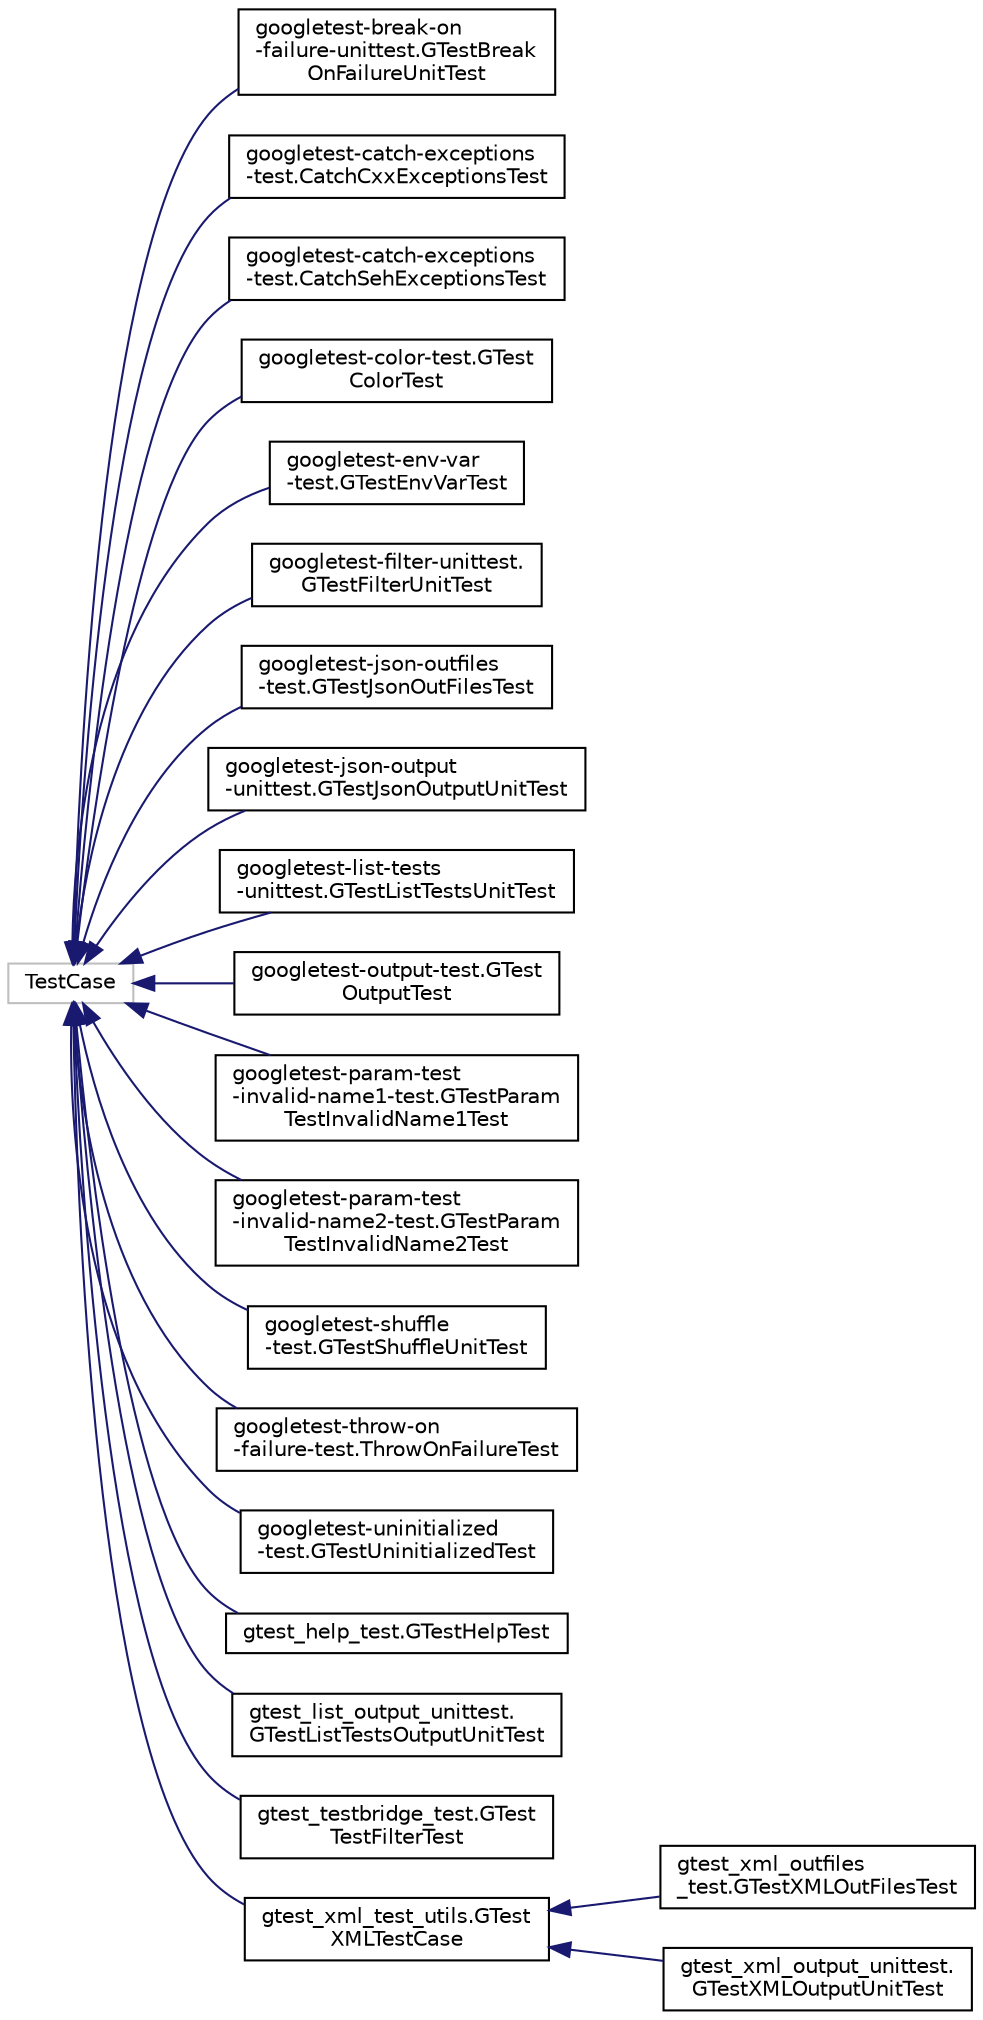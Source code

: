 digraph "Graphical Class Hierarchy"
{
  edge [fontname="Helvetica",fontsize="10",labelfontname="Helvetica",labelfontsize="10"];
  node [fontname="Helvetica",fontsize="10",shape=record];
  rankdir="LR";
  Node201 [label="TestCase",height=0.2,width=0.4,color="grey75", fillcolor="white", style="filled"];
  Node201 -> Node0 [dir="back",color="midnightblue",fontsize="10",style="solid",fontname="Helvetica"];
  Node0 [label="googletest-break-on\l-failure-unittest.GTestBreak\lOnFailureUnitTest",height=0.2,width=0.4,color="black", fillcolor="white", style="filled",URL="$classgoogletest-break-on-failure-unittest_1_1GTestBreakOnFailureUnitTest.html"];
  Node201 -> Node203 [dir="back",color="midnightblue",fontsize="10",style="solid",fontname="Helvetica"];
  Node203 [label="googletest-catch-exceptions\l-test.CatchCxxExceptionsTest",height=0.2,width=0.4,color="black", fillcolor="white", style="filled",URL="$classgoogletest-catch-exceptions-test_1_1CatchCxxExceptionsTest.html"];
  Node201 -> Node204 [dir="back",color="midnightblue",fontsize="10",style="solid",fontname="Helvetica"];
  Node204 [label="googletest-catch-exceptions\l-test.CatchSehExceptionsTest",height=0.2,width=0.4,color="black", fillcolor="white", style="filled",URL="$classgoogletest-catch-exceptions-test_1_1CatchSehExceptionsTest.html"];
  Node201 -> Node205 [dir="back",color="midnightblue",fontsize="10",style="solid",fontname="Helvetica"];
  Node205 [label="googletest-color-test.GTest\lColorTest",height=0.2,width=0.4,color="black", fillcolor="white", style="filled",URL="$classgoogletest-color-test_1_1GTestColorTest.html"];
  Node201 -> Node206 [dir="back",color="midnightblue",fontsize="10",style="solid",fontname="Helvetica"];
  Node206 [label="googletest-env-var\l-test.GTestEnvVarTest",height=0.2,width=0.4,color="black", fillcolor="white", style="filled",URL="$classgoogletest-env-var-test_1_1GTestEnvVarTest.html"];
  Node201 -> Node207 [dir="back",color="midnightblue",fontsize="10",style="solid",fontname="Helvetica"];
  Node207 [label="googletest-filter-unittest.\lGTestFilterUnitTest",height=0.2,width=0.4,color="black", fillcolor="white", style="filled",URL="$classgoogletest-filter-unittest_1_1GTestFilterUnitTest.html"];
  Node201 -> Node208 [dir="back",color="midnightblue",fontsize="10",style="solid",fontname="Helvetica"];
  Node208 [label="googletest-json-outfiles\l-test.GTestJsonOutFilesTest",height=0.2,width=0.4,color="black", fillcolor="white", style="filled",URL="$classgoogletest-json-outfiles-test_1_1GTestJsonOutFilesTest.html"];
  Node201 -> Node209 [dir="back",color="midnightblue",fontsize="10",style="solid",fontname="Helvetica"];
  Node209 [label="googletest-json-output\l-unittest.GTestJsonOutputUnitTest",height=0.2,width=0.4,color="black", fillcolor="white", style="filled",URL="$classgoogletest-json-output-unittest_1_1GTestJsonOutputUnitTest.html"];
  Node201 -> Node210 [dir="back",color="midnightblue",fontsize="10",style="solid",fontname="Helvetica"];
  Node210 [label="googletest-list-tests\l-unittest.GTestListTestsUnitTest",height=0.2,width=0.4,color="black", fillcolor="white", style="filled",URL="$classgoogletest-list-tests-unittest_1_1GTestListTestsUnitTest.html"];
  Node201 -> Node211 [dir="back",color="midnightblue",fontsize="10",style="solid",fontname="Helvetica"];
  Node211 [label="googletest-output-test.GTest\lOutputTest",height=0.2,width=0.4,color="black", fillcolor="white", style="filled",URL="$classgoogletest-output-test_1_1GTestOutputTest.html"];
  Node201 -> Node212 [dir="back",color="midnightblue",fontsize="10",style="solid",fontname="Helvetica"];
  Node212 [label="googletest-param-test\l-invalid-name1-test.GTestParam\lTestInvalidName1Test",height=0.2,width=0.4,color="black", fillcolor="white", style="filled",URL="$classgoogletest-param-test-invalid-name1-test_1_1GTestParamTestInvalidName1Test.html"];
  Node201 -> Node213 [dir="back",color="midnightblue",fontsize="10",style="solid",fontname="Helvetica"];
  Node213 [label="googletest-param-test\l-invalid-name2-test.GTestParam\lTestInvalidName2Test",height=0.2,width=0.4,color="black", fillcolor="white", style="filled",URL="$classgoogletest-param-test-invalid-name2-test_1_1GTestParamTestInvalidName2Test.html"];
  Node201 -> Node214 [dir="back",color="midnightblue",fontsize="10",style="solid",fontname="Helvetica"];
  Node214 [label="googletest-shuffle\l-test.GTestShuffleUnitTest",height=0.2,width=0.4,color="black", fillcolor="white", style="filled",URL="$classgoogletest-shuffle-test_1_1GTestShuffleUnitTest.html"];
  Node201 -> Node215 [dir="back",color="midnightblue",fontsize="10",style="solid",fontname="Helvetica"];
  Node215 [label="googletest-throw-on\l-failure-test.ThrowOnFailureTest",height=0.2,width=0.4,color="black", fillcolor="white", style="filled",URL="$classgoogletest-throw-on-failure-test_1_1ThrowOnFailureTest.html"];
  Node201 -> Node216 [dir="back",color="midnightblue",fontsize="10",style="solid",fontname="Helvetica"];
  Node216 [label="googletest-uninitialized\l-test.GTestUninitializedTest",height=0.2,width=0.4,color="black", fillcolor="white", style="filled",URL="$classgoogletest-uninitialized-test_1_1GTestUninitializedTest.html"];
  Node201 -> Node217 [dir="back",color="midnightblue",fontsize="10",style="solid",fontname="Helvetica"];
  Node217 [label="gtest_help_test.GTestHelpTest",height=0.2,width=0.4,color="black", fillcolor="white", style="filled",URL="$classgtest__help__test_1_1GTestHelpTest.html"];
  Node201 -> Node218 [dir="back",color="midnightblue",fontsize="10",style="solid",fontname="Helvetica"];
  Node218 [label="gtest_list_output_unittest.\lGTestListTestsOutputUnitTest",height=0.2,width=0.4,color="black", fillcolor="white", style="filled",URL="$classgtest__list__output__unittest_1_1GTestListTestsOutputUnitTest.html"];
  Node201 -> Node219 [dir="back",color="midnightblue",fontsize="10",style="solid",fontname="Helvetica"];
  Node219 [label="gtest_testbridge_test.GTest\lTestFilterTest",height=0.2,width=0.4,color="black", fillcolor="white", style="filled",URL="$classgtest__testbridge__test_1_1GTestTestFilterTest.html"];
  Node201 -> Node220 [dir="back",color="midnightblue",fontsize="10",style="solid",fontname="Helvetica"];
  Node220 [label="gtest_xml_test_utils.GTest\lXMLTestCase",height=0.2,width=0.4,color="black", fillcolor="white", style="filled",URL="$classgtest__xml__test__utils_1_1GTestXMLTestCase.html"];
  Node220 -> Node221 [dir="back",color="midnightblue",fontsize="10",style="solid",fontname="Helvetica"];
  Node221 [label="gtest_xml_outfiles\l_test.GTestXMLOutFilesTest",height=0.2,width=0.4,color="black", fillcolor="white", style="filled",URL="$classgtest__xml__outfiles__test_1_1GTestXMLOutFilesTest.html"];
  Node220 -> Node222 [dir="back",color="midnightblue",fontsize="10",style="solid",fontname="Helvetica"];
  Node222 [label="gtest_xml_output_unittest.\lGTestXMLOutputUnitTest",height=0.2,width=0.4,color="black", fillcolor="white", style="filled",URL="$classgtest__xml__output__unittest_1_1GTestXMLOutputUnitTest.html"];
}
